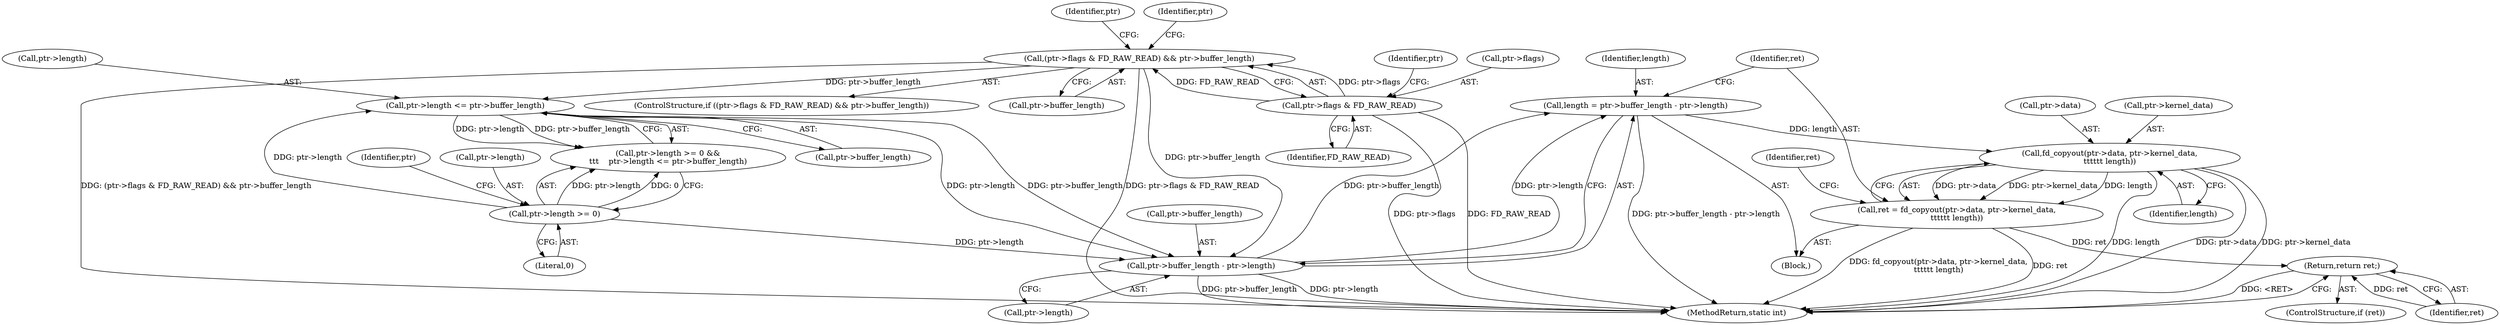 digraph "0_linux_2145e15e0557a01b9195d1c7199a1b92cb9be81f@API" {
"1000179" [label="(Call,fd_copyout(ptr->data, ptr->kernel_data,\n\t\t\t\t\t\t length))"];
"1000168" [label="(Call,length = ptr->buffer_length - ptr->length)"];
"1000170" [label="(Call,ptr->buffer_length - ptr->length)"];
"1000142" [label="(Call,(ptr->flags & FD_RAW_READ) && ptr->buffer_length)"];
"1000143" [label="(Call,ptr->flags & FD_RAW_READ)"];
"1000159" [label="(Call,ptr->length <= ptr->buffer_length)"];
"1000154" [label="(Call,ptr->length >= 0)"];
"1000177" [label="(Call,ret = fd_copyout(ptr->data, ptr->kernel_data,\n\t\t\t\t\t\t length))"];
"1000189" [label="(Return,return ret;)"];
"1000178" [label="(Identifier,ret)"];
"1000161" [label="(Identifier,ptr)"];
"1000154" [label="(Call,ptr->length >= 0)"];
"1000177" [label="(Call,ret = fd_copyout(ptr->data, ptr->kernel_data,\n\t\t\t\t\t\t length))"];
"1000186" [label="(Identifier,length)"];
"1000171" [label="(Call,ptr->buffer_length)"];
"1000155" [label="(Call,ptr->length)"];
"1000156" [label="(Identifier,ptr)"];
"1000187" [label="(ControlStructure,if (ret))"];
"1000149" [label="(Identifier,ptr)"];
"1000198" [label="(MethodReturn,static int)"];
"1000141" [label="(ControlStructure,if ((ptr->flags & FD_RAW_READ) && ptr->buffer_length))"];
"1000163" [label="(Call,ptr->buffer_length)"];
"1000190" [label="(Identifier,ret)"];
"1000148" [label="(Call,ptr->buffer_length)"];
"1000166" [label="(Block,)"];
"1000160" [label="(Call,ptr->length)"];
"1000174" [label="(Call,ptr->length)"];
"1000153" [label="(Call,ptr->length >= 0 &&\n\t\t\t    ptr->length <= ptr->buffer_length)"];
"1000170" [label="(Call,ptr->buffer_length - ptr->length)"];
"1000147" [label="(Identifier,FD_RAW_READ)"];
"1000189" [label="(Return,return ret;)"];
"1000142" [label="(Call,(ptr->flags & FD_RAW_READ) && ptr->buffer_length)"];
"1000168" [label="(Call,length = ptr->buffer_length - ptr->length)"];
"1000143" [label="(Call,ptr->flags & FD_RAW_READ)"];
"1000158" [label="(Literal,0)"];
"1000188" [label="(Identifier,ret)"];
"1000180" [label="(Call,ptr->data)"];
"1000192" [label="(Identifier,ptr)"];
"1000179" [label="(Call,fd_copyout(ptr->data, ptr->kernel_data,\n\t\t\t\t\t\t length))"];
"1000159" [label="(Call,ptr->length <= ptr->buffer_length)"];
"1000183" [label="(Call,ptr->kernel_data)"];
"1000169" [label="(Identifier,length)"];
"1000144" [label="(Call,ptr->flags)"];
"1000179" -> "1000177"  [label="AST: "];
"1000179" -> "1000186"  [label="CFG: "];
"1000180" -> "1000179"  [label="AST: "];
"1000183" -> "1000179"  [label="AST: "];
"1000186" -> "1000179"  [label="AST: "];
"1000177" -> "1000179"  [label="CFG: "];
"1000179" -> "1000198"  [label="DDG: length"];
"1000179" -> "1000198"  [label="DDG: ptr->data"];
"1000179" -> "1000198"  [label="DDG: ptr->kernel_data"];
"1000179" -> "1000177"  [label="DDG: ptr->data"];
"1000179" -> "1000177"  [label="DDG: ptr->kernel_data"];
"1000179" -> "1000177"  [label="DDG: length"];
"1000168" -> "1000179"  [label="DDG: length"];
"1000168" -> "1000166"  [label="AST: "];
"1000168" -> "1000170"  [label="CFG: "];
"1000169" -> "1000168"  [label="AST: "];
"1000170" -> "1000168"  [label="AST: "];
"1000178" -> "1000168"  [label="CFG: "];
"1000168" -> "1000198"  [label="DDG: ptr->buffer_length - ptr->length"];
"1000170" -> "1000168"  [label="DDG: ptr->buffer_length"];
"1000170" -> "1000168"  [label="DDG: ptr->length"];
"1000170" -> "1000174"  [label="CFG: "];
"1000171" -> "1000170"  [label="AST: "];
"1000174" -> "1000170"  [label="AST: "];
"1000170" -> "1000198"  [label="DDG: ptr->buffer_length"];
"1000170" -> "1000198"  [label="DDG: ptr->length"];
"1000142" -> "1000170"  [label="DDG: ptr->buffer_length"];
"1000159" -> "1000170"  [label="DDG: ptr->buffer_length"];
"1000159" -> "1000170"  [label="DDG: ptr->length"];
"1000154" -> "1000170"  [label="DDG: ptr->length"];
"1000142" -> "1000141"  [label="AST: "];
"1000142" -> "1000143"  [label="CFG: "];
"1000142" -> "1000148"  [label="CFG: "];
"1000143" -> "1000142"  [label="AST: "];
"1000148" -> "1000142"  [label="AST: "];
"1000156" -> "1000142"  [label="CFG: "];
"1000192" -> "1000142"  [label="CFG: "];
"1000142" -> "1000198"  [label="DDG: (ptr->flags & FD_RAW_READ) && ptr->buffer_length"];
"1000142" -> "1000198"  [label="DDG: ptr->flags & FD_RAW_READ"];
"1000143" -> "1000142"  [label="DDG: ptr->flags"];
"1000143" -> "1000142"  [label="DDG: FD_RAW_READ"];
"1000142" -> "1000159"  [label="DDG: ptr->buffer_length"];
"1000143" -> "1000147"  [label="CFG: "];
"1000144" -> "1000143"  [label="AST: "];
"1000147" -> "1000143"  [label="AST: "];
"1000149" -> "1000143"  [label="CFG: "];
"1000143" -> "1000198"  [label="DDG: ptr->flags"];
"1000143" -> "1000198"  [label="DDG: FD_RAW_READ"];
"1000159" -> "1000153"  [label="AST: "];
"1000159" -> "1000163"  [label="CFG: "];
"1000160" -> "1000159"  [label="AST: "];
"1000163" -> "1000159"  [label="AST: "];
"1000153" -> "1000159"  [label="CFG: "];
"1000159" -> "1000153"  [label="DDG: ptr->length"];
"1000159" -> "1000153"  [label="DDG: ptr->buffer_length"];
"1000154" -> "1000159"  [label="DDG: ptr->length"];
"1000154" -> "1000153"  [label="AST: "];
"1000154" -> "1000158"  [label="CFG: "];
"1000155" -> "1000154"  [label="AST: "];
"1000158" -> "1000154"  [label="AST: "];
"1000161" -> "1000154"  [label="CFG: "];
"1000153" -> "1000154"  [label="CFG: "];
"1000154" -> "1000153"  [label="DDG: ptr->length"];
"1000154" -> "1000153"  [label="DDG: 0"];
"1000177" -> "1000166"  [label="AST: "];
"1000178" -> "1000177"  [label="AST: "];
"1000188" -> "1000177"  [label="CFG: "];
"1000177" -> "1000198"  [label="DDG: fd_copyout(ptr->data, ptr->kernel_data,\n\t\t\t\t\t\t length)"];
"1000177" -> "1000198"  [label="DDG: ret"];
"1000177" -> "1000189"  [label="DDG: ret"];
"1000189" -> "1000187"  [label="AST: "];
"1000189" -> "1000190"  [label="CFG: "];
"1000190" -> "1000189"  [label="AST: "];
"1000198" -> "1000189"  [label="CFG: "];
"1000189" -> "1000198"  [label="DDG: <RET>"];
"1000190" -> "1000189"  [label="DDG: ret"];
}
